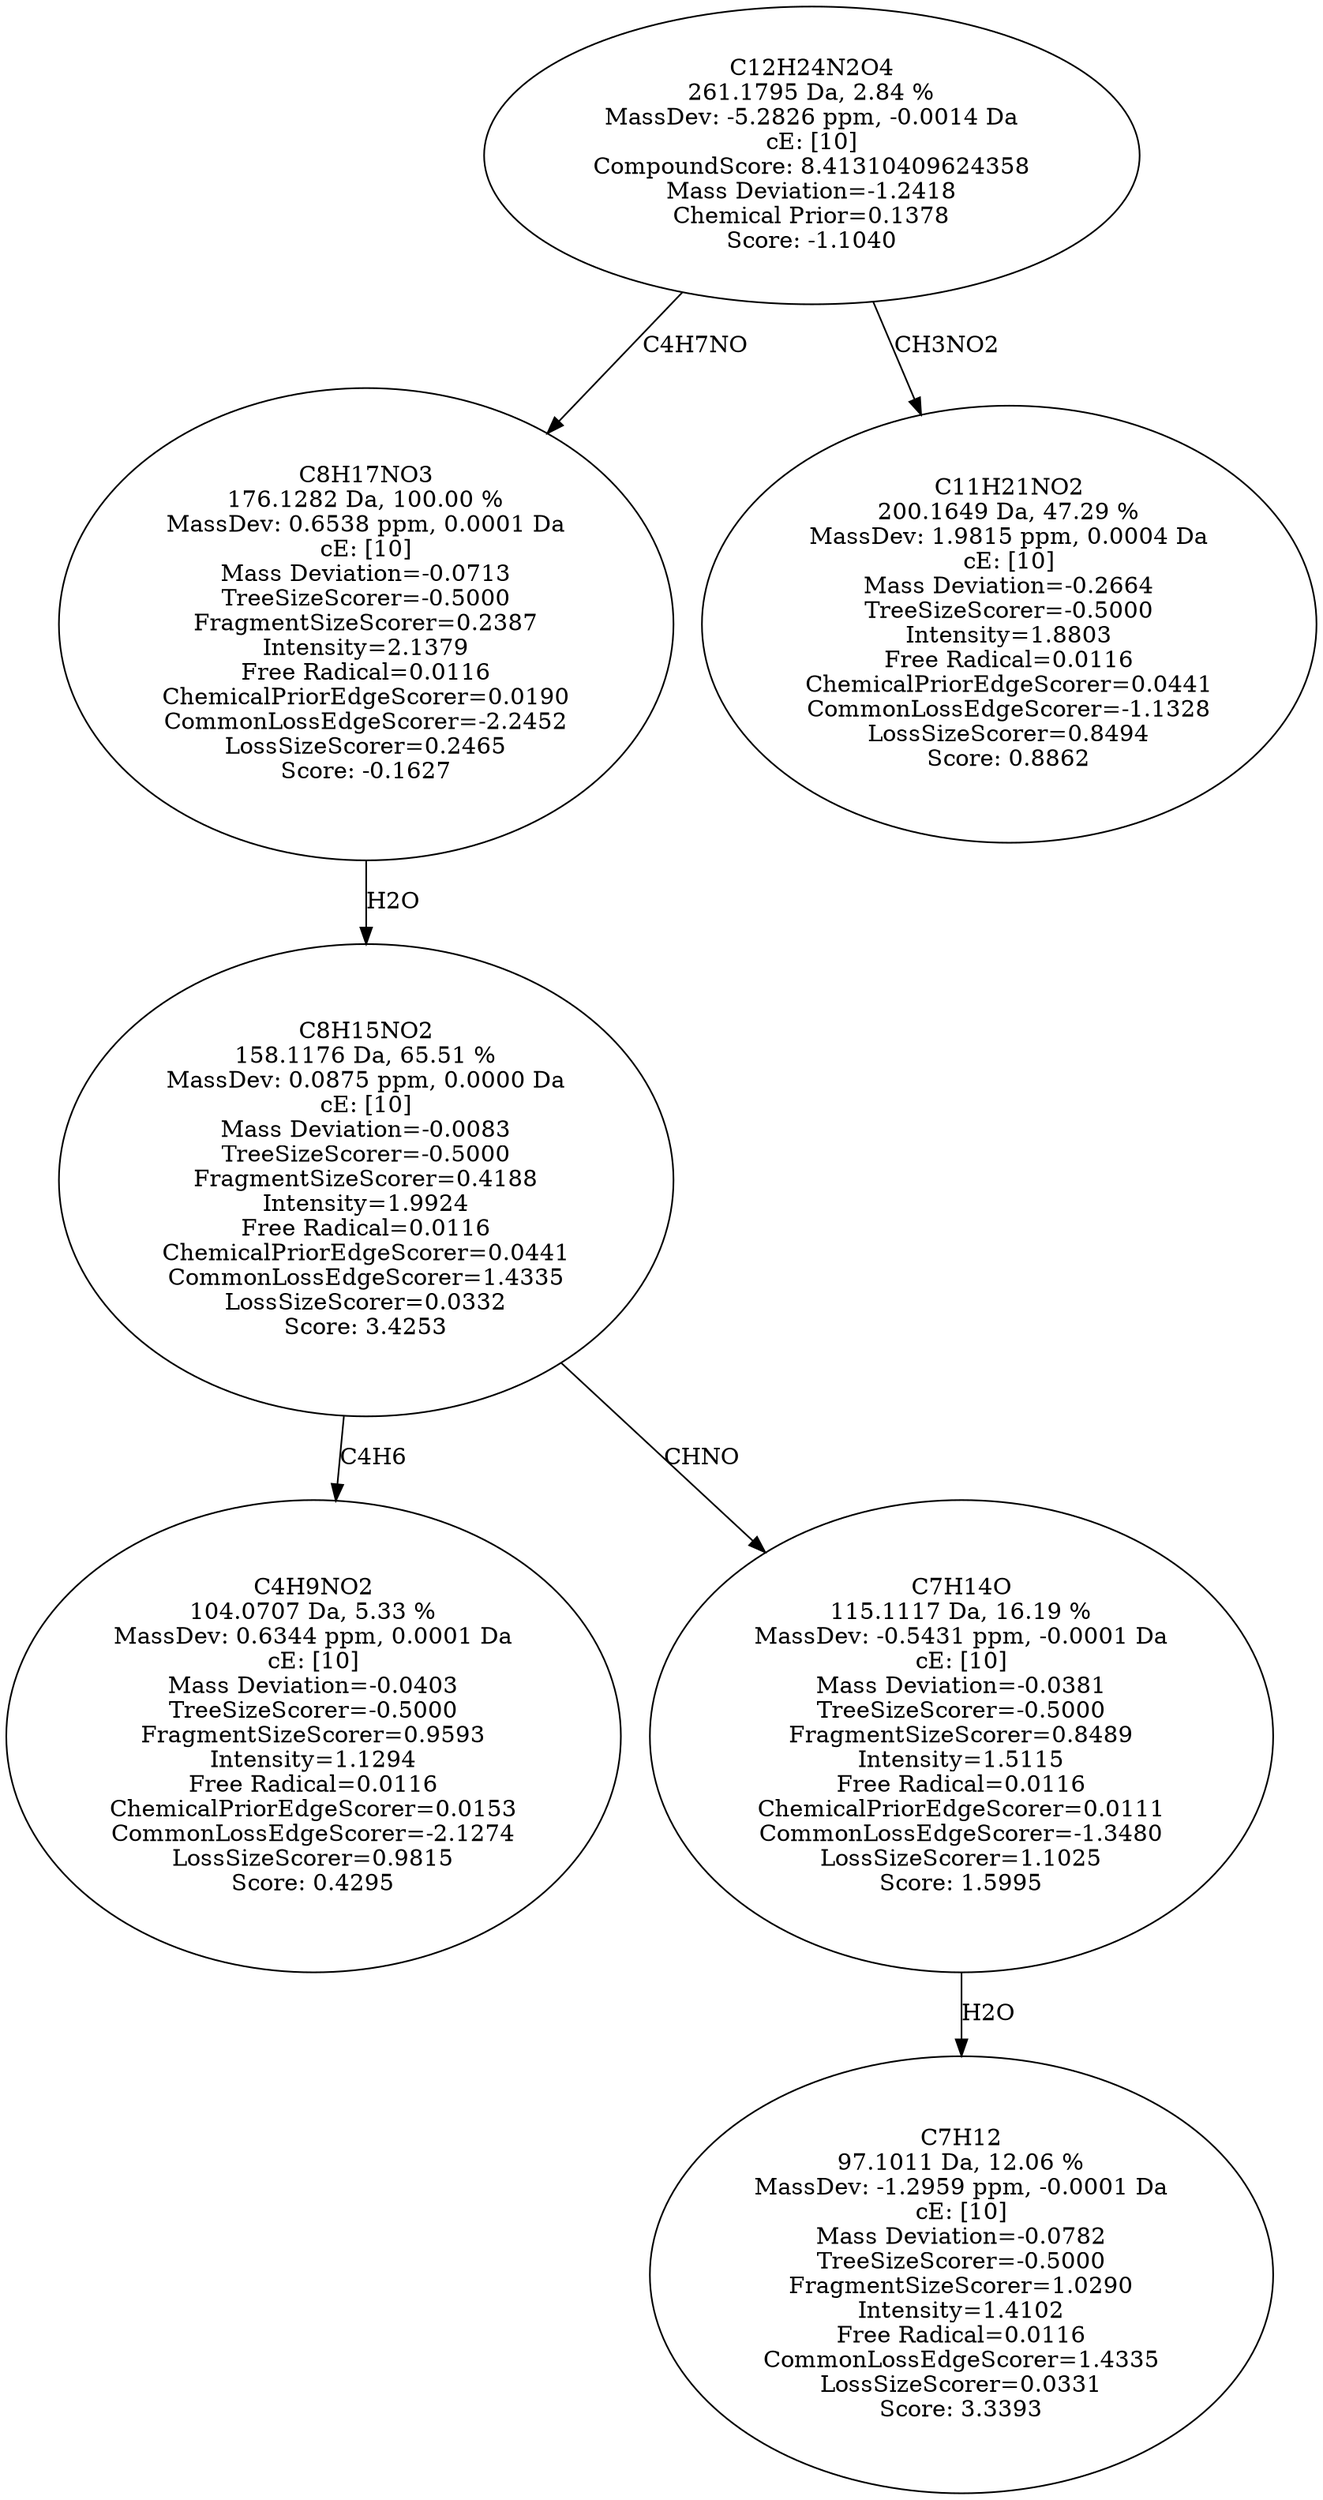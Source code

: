 strict digraph {
v1 [label="C4H9NO2\n104.0707 Da, 5.33 %\nMassDev: 0.6344 ppm, 0.0001 Da\ncE: [10]\nMass Deviation=-0.0403\nTreeSizeScorer=-0.5000\nFragmentSizeScorer=0.9593\nIntensity=1.1294\nFree Radical=0.0116\nChemicalPriorEdgeScorer=0.0153\nCommonLossEdgeScorer=-2.1274\nLossSizeScorer=0.9815\nScore: 0.4295"];
v2 [label="C7H12\n97.1011 Da, 12.06 %\nMassDev: -1.2959 ppm, -0.0001 Da\ncE: [10]\nMass Deviation=-0.0782\nTreeSizeScorer=-0.5000\nFragmentSizeScorer=1.0290\nIntensity=1.4102\nFree Radical=0.0116\nCommonLossEdgeScorer=1.4335\nLossSizeScorer=0.0331\nScore: 3.3393"];
v3 [label="C7H14O\n115.1117 Da, 16.19 %\nMassDev: -0.5431 ppm, -0.0001 Da\ncE: [10]\nMass Deviation=-0.0381\nTreeSizeScorer=-0.5000\nFragmentSizeScorer=0.8489\nIntensity=1.5115\nFree Radical=0.0116\nChemicalPriorEdgeScorer=0.0111\nCommonLossEdgeScorer=-1.3480\nLossSizeScorer=1.1025\nScore: 1.5995"];
v4 [label="C8H15NO2\n158.1176 Da, 65.51 %\nMassDev: 0.0875 ppm, 0.0000 Da\ncE: [10]\nMass Deviation=-0.0083\nTreeSizeScorer=-0.5000\nFragmentSizeScorer=0.4188\nIntensity=1.9924\nFree Radical=0.0116\nChemicalPriorEdgeScorer=0.0441\nCommonLossEdgeScorer=1.4335\nLossSizeScorer=0.0332\nScore: 3.4253"];
v5 [label="C8H17NO3\n176.1282 Da, 100.00 %\nMassDev: 0.6538 ppm, 0.0001 Da\ncE: [10]\nMass Deviation=-0.0713\nTreeSizeScorer=-0.5000\nFragmentSizeScorer=0.2387\nIntensity=2.1379\nFree Radical=0.0116\nChemicalPriorEdgeScorer=0.0190\nCommonLossEdgeScorer=-2.2452\nLossSizeScorer=0.2465\nScore: -0.1627"];
v6 [label="C11H21NO2\n200.1649 Da, 47.29 %\nMassDev: 1.9815 ppm, 0.0004 Da\ncE: [10]\nMass Deviation=-0.2664\nTreeSizeScorer=-0.5000\nIntensity=1.8803\nFree Radical=0.0116\nChemicalPriorEdgeScorer=0.0441\nCommonLossEdgeScorer=-1.1328\nLossSizeScorer=0.8494\nScore: 0.8862"];
v7 [label="C12H24N2O4\n261.1795 Da, 2.84 %\nMassDev: -5.2826 ppm, -0.0014 Da\ncE: [10]\nCompoundScore: 8.41310409624358\nMass Deviation=-1.2418\nChemical Prior=0.1378\nScore: -1.1040"];
v4 -> v1 [label="C4H6"];
v3 -> v2 [label="H2O"];
v4 -> v3 [label="CHNO"];
v5 -> v4 [label="H2O"];
v7 -> v5 [label="C4H7NO"];
v7 -> v6 [label="CH3NO2"];
}